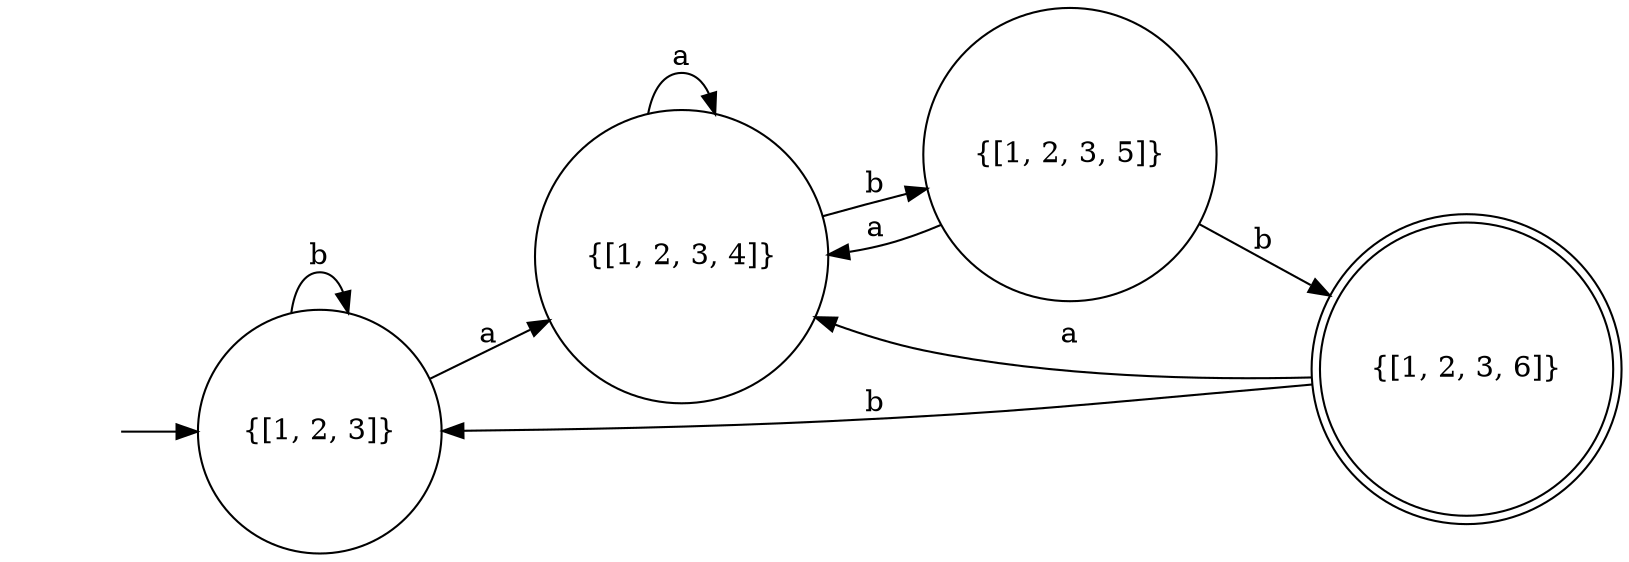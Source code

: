 digraph DFA {
  rankdir=LR;
  0 [shape=circle label="{[1, 2, 3]}"];
  1 [shape=circle label="{[1, 2, 3, 4]}"];
  2 [shape=circle label="{[1, 2, 3, 5]}"];
  3 [shape=doublecircle label="{[1, 2, 3, 6]}"];
  __start [shape=none, label=""];
  __start -> 0;
  0 -> 1 [label="a"];
  0 -> 0 [label="b"];
  1 -> 1 [label="a"];
  1 -> 2 [label="b"];
  2 -> 1 [label="a"];
  2 -> 3 [label="b"];
  3 -> 1 [label="a"];
  3 -> 0 [label="b"];
}
